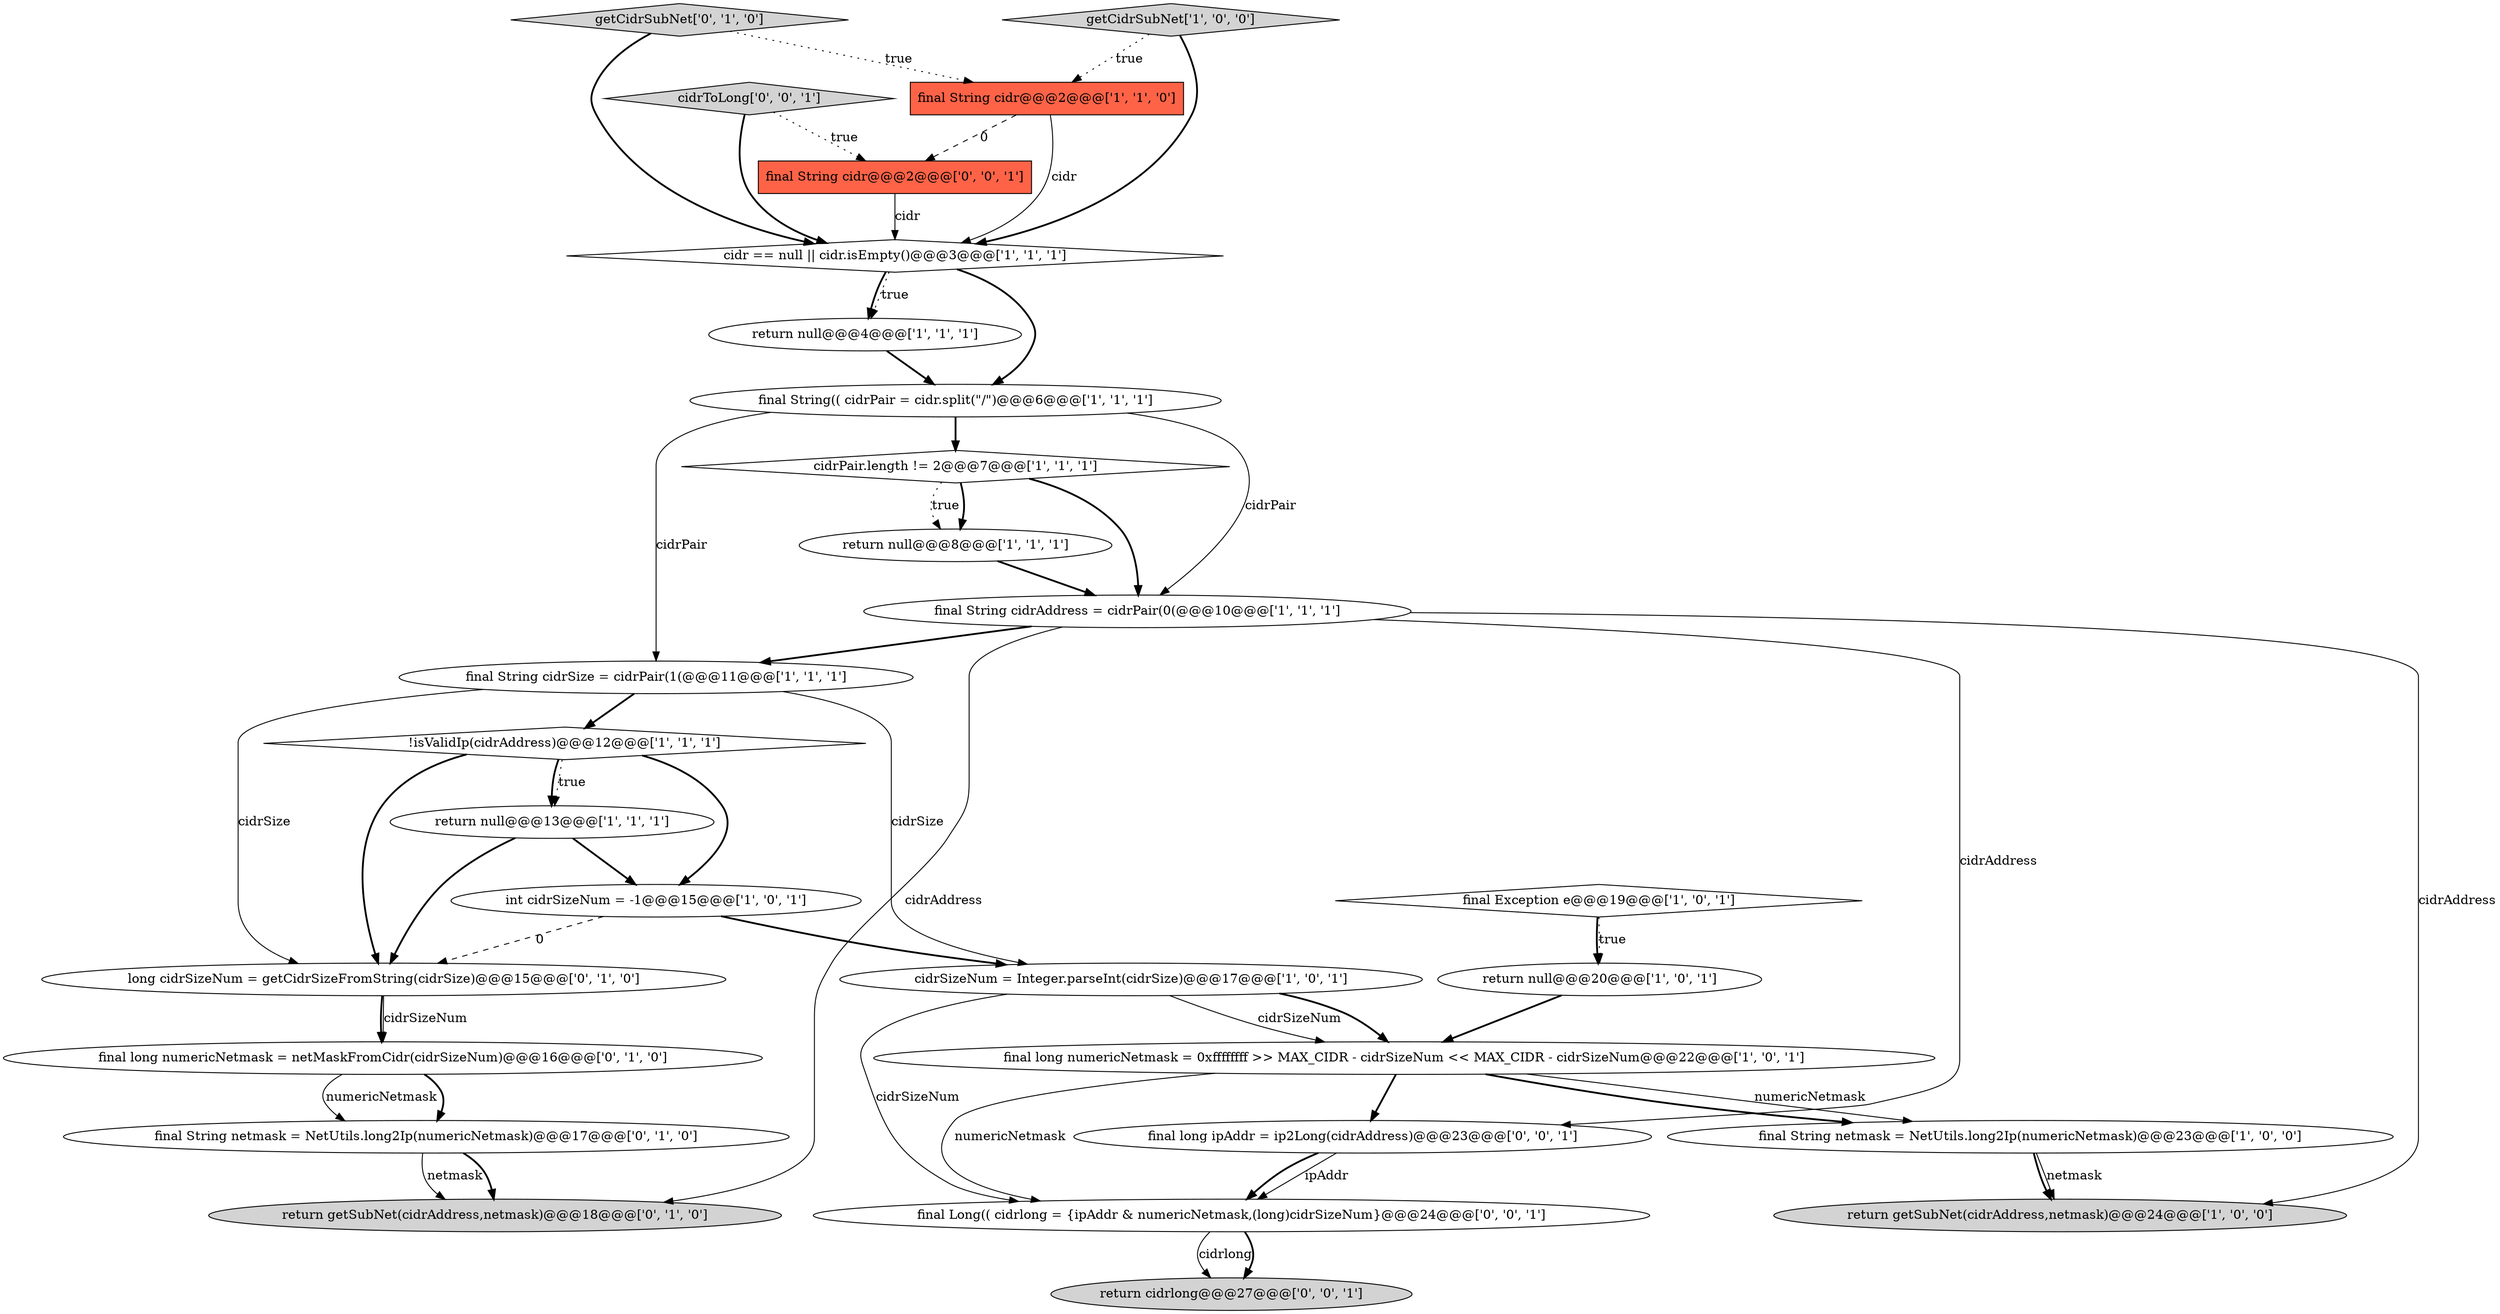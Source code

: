 digraph {
3 [style = filled, label = "int cidrSizeNum = -1@@@15@@@['1', '0', '1']", fillcolor = white, shape = ellipse image = "AAA0AAABBB1BBB"];
22 [style = filled, label = "long cidrSizeNum = getCidrSizeFromString(cidrSize)@@@15@@@['0', '1', '0']", fillcolor = white, shape = ellipse image = "AAA1AAABBB2BBB"];
7 [style = filled, label = "final Exception e@@@19@@@['1', '0', '1']", fillcolor = white, shape = diamond image = "AAA0AAABBB1BBB"];
20 [style = filled, label = "final long numericNetmask = netMaskFromCidr(cidrSizeNum)@@@16@@@['0', '1', '0']", fillcolor = white, shape = ellipse image = "AAA0AAABBB2BBB"];
4 [style = filled, label = "final String cidrAddress = cidrPair(0(@@@10@@@['1', '1', '1']", fillcolor = white, shape = ellipse image = "AAA0AAABBB1BBB"];
6 [style = filled, label = "cidrPair.length != 2@@@7@@@['1', '1', '1']", fillcolor = white, shape = diamond image = "AAA0AAABBB1BBB"];
27 [style = filled, label = "final String cidr@@@2@@@['0', '0', '1']", fillcolor = tomato, shape = box image = "AAA0AAABBB3BBB"];
23 [style = filled, label = "final long ipAddr = ip2Long(cidrAddress)@@@23@@@['0', '0', '1']", fillcolor = white, shape = ellipse image = "AAA0AAABBB3BBB"];
17 [style = filled, label = "final String(( cidrPair = cidr.split(\"\/\")@@@6@@@['1', '1', '1']", fillcolor = white, shape = ellipse image = "AAA0AAABBB1BBB"];
0 [style = filled, label = "final long numericNetmask = 0xffffffff >> MAX_CIDR - cidrSizeNum << MAX_CIDR - cidrSizeNum@@@22@@@['1', '0', '1']", fillcolor = white, shape = ellipse image = "AAA0AAABBB1BBB"];
9 [style = filled, label = "return null@@@4@@@['1', '1', '1']", fillcolor = white, shape = ellipse image = "AAA0AAABBB1BBB"];
8 [style = filled, label = "return null@@@8@@@['1', '1', '1']", fillcolor = white, shape = ellipse image = "AAA0AAABBB1BBB"];
1 [style = filled, label = "return null@@@20@@@['1', '0', '1']", fillcolor = white, shape = ellipse image = "AAA0AAABBB1BBB"];
10 [style = filled, label = "final String cidr@@@2@@@['1', '1', '0']", fillcolor = tomato, shape = box image = "AAA0AAABBB1BBB"];
13 [style = filled, label = "return getSubNet(cidrAddress,netmask)@@@24@@@['1', '0', '0']", fillcolor = lightgray, shape = ellipse image = "AAA0AAABBB1BBB"];
19 [style = filled, label = "getCidrSubNet['0', '1', '0']", fillcolor = lightgray, shape = diamond image = "AAA0AAABBB2BBB"];
15 [style = filled, label = "cidrSizeNum = Integer.parseInt(cidrSize)@@@17@@@['1', '0', '1']", fillcolor = white, shape = ellipse image = "AAA0AAABBB1BBB"];
14 [style = filled, label = "getCidrSubNet['1', '0', '0']", fillcolor = lightgray, shape = diamond image = "AAA0AAABBB1BBB"];
5 [style = filled, label = "!isValidIp(cidrAddress)@@@12@@@['1', '1', '1']", fillcolor = white, shape = diamond image = "AAA0AAABBB1BBB"];
12 [style = filled, label = "final String netmask = NetUtils.long2Ip(numericNetmask)@@@23@@@['1', '0', '0']", fillcolor = white, shape = ellipse image = "AAA0AAABBB1BBB"];
25 [style = filled, label = "cidrToLong['0', '0', '1']", fillcolor = lightgray, shape = diamond image = "AAA0AAABBB3BBB"];
16 [style = filled, label = "return null@@@13@@@['1', '1', '1']", fillcolor = white, shape = ellipse image = "AAA0AAABBB1BBB"];
18 [style = filled, label = "final String netmask = NetUtils.long2Ip(numericNetmask)@@@17@@@['0', '1', '0']", fillcolor = white, shape = ellipse image = "AAA0AAABBB2BBB"];
11 [style = filled, label = "cidr == null || cidr.isEmpty()@@@3@@@['1', '1', '1']", fillcolor = white, shape = diamond image = "AAA0AAABBB1BBB"];
21 [style = filled, label = "return getSubNet(cidrAddress,netmask)@@@18@@@['0', '1', '0']", fillcolor = lightgray, shape = ellipse image = "AAA0AAABBB2BBB"];
24 [style = filled, label = "final Long(( cidrlong = {ipAddr & numericNetmask,(long)cidrSizeNum}@@@24@@@['0', '0', '1']", fillcolor = white, shape = ellipse image = "AAA0AAABBB3BBB"];
26 [style = filled, label = "return cidrlong@@@27@@@['0', '0', '1']", fillcolor = lightgray, shape = ellipse image = "AAA0AAABBB3BBB"];
2 [style = filled, label = "final String cidrSize = cidrPair(1(@@@11@@@['1', '1', '1']", fillcolor = white, shape = ellipse image = "AAA0AAABBB1BBB"];
11->9 [style = dotted, label="true"];
5->16 [style = dotted, label="true"];
12->13 [style = solid, label="netmask"];
6->4 [style = bold, label=""];
8->4 [style = bold, label=""];
23->24 [style = solid, label="ipAddr"];
3->22 [style = dashed, label="0"];
23->24 [style = bold, label=""];
2->5 [style = bold, label=""];
22->20 [style = solid, label="cidrSizeNum"];
20->18 [style = bold, label=""];
18->21 [style = solid, label="netmask"];
0->12 [style = solid, label="numericNetmask"];
17->4 [style = solid, label="cidrPair"];
11->9 [style = bold, label=""];
7->1 [style = dotted, label="true"];
19->10 [style = dotted, label="true"];
24->26 [style = solid, label="cidrlong"];
16->22 [style = bold, label=""];
11->17 [style = bold, label=""];
22->20 [style = bold, label=""];
14->11 [style = bold, label=""];
6->8 [style = bold, label=""];
15->0 [style = solid, label="cidrSizeNum"];
4->2 [style = bold, label=""];
12->13 [style = bold, label=""];
25->11 [style = bold, label=""];
0->23 [style = bold, label=""];
2->22 [style = solid, label="cidrSize"];
25->27 [style = dotted, label="true"];
6->8 [style = dotted, label="true"];
15->0 [style = bold, label=""];
4->23 [style = solid, label="cidrAddress"];
15->24 [style = solid, label="cidrSizeNum"];
0->12 [style = bold, label=""];
17->6 [style = bold, label=""];
2->15 [style = solid, label="cidrSize"];
19->11 [style = bold, label=""];
9->17 [style = bold, label=""];
16->3 [style = bold, label=""];
10->27 [style = dashed, label="0"];
4->13 [style = solid, label="cidrAddress"];
14->10 [style = dotted, label="true"];
20->18 [style = solid, label="numericNetmask"];
3->15 [style = bold, label=""];
0->24 [style = solid, label="numericNetmask"];
4->21 [style = solid, label="cidrAddress"];
5->22 [style = bold, label=""];
18->21 [style = bold, label=""];
5->3 [style = bold, label=""];
7->1 [style = bold, label=""];
10->11 [style = solid, label="cidr"];
27->11 [style = solid, label="cidr"];
17->2 [style = solid, label="cidrPair"];
24->26 [style = bold, label=""];
5->16 [style = bold, label=""];
1->0 [style = bold, label=""];
}

